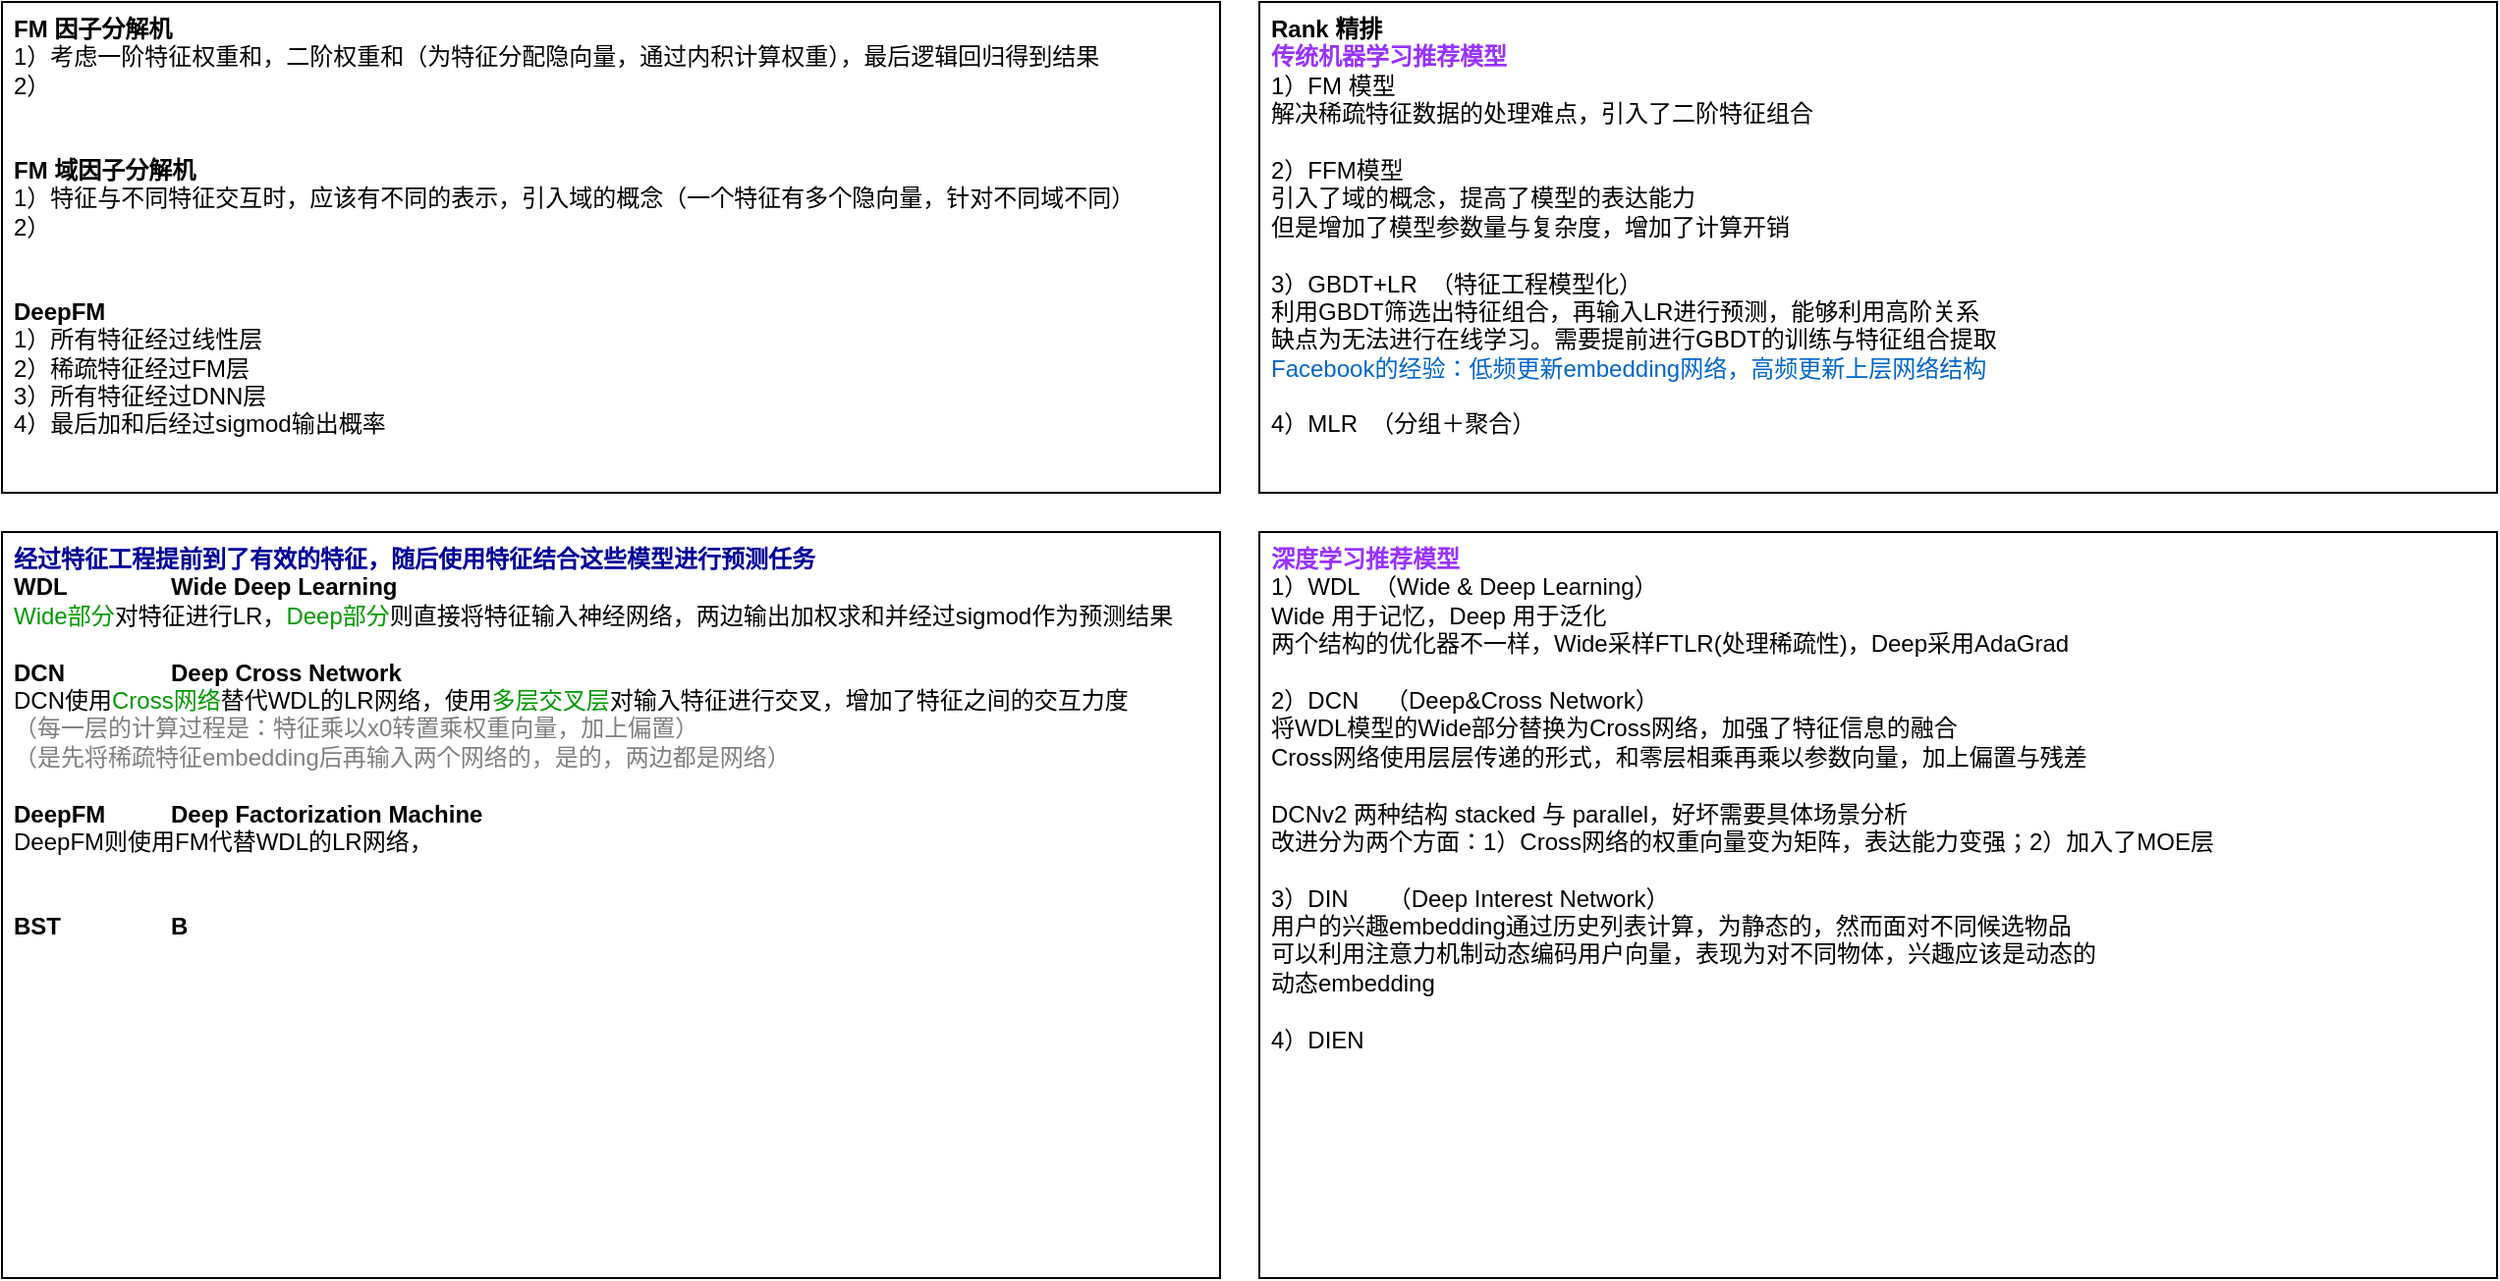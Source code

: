 <mxfile version="24.7.6">
  <diagram name="第 1 页" id="UGm5JvRGFB_UD_Ni14SP">
    <mxGraphModel dx="1460" dy="377" grid="1" gridSize="10" guides="1" tooltips="1" connect="1" arrows="1" fold="1" page="0" pageScale="1" pageWidth="827" pageHeight="1169" math="0" shadow="0">
      <root>
        <mxCell id="0" />
        <mxCell id="1" parent="0" />
        <mxCell id="qLKPpFvlpWNobKLwXuhB-1" value="&lt;b&gt;FM 因子分解机&lt;/b&gt;&lt;br&gt;&lt;div&gt;1）考虑一阶特征权重和，二阶权重和（为特征分配隐向量，通过内积计算权重），最后逻辑回归得到结果&lt;/div&gt;&lt;div&gt;2）&lt;/div&gt;&lt;div&gt;&lt;br&gt;&lt;/div&gt;&lt;div&gt;&lt;br&gt;&lt;/div&gt;&lt;div&gt;&lt;b&gt;FM 域因子分解机&lt;/b&gt;&lt;br&gt;&lt;/div&gt;&lt;div&gt;1）特征与不同特征交互时，应该有不同的表示，引入域的概念（一个特征有多个隐向量，针对不同域不同）&lt;b&gt;&lt;br&gt;&lt;/b&gt;&lt;/div&gt;&lt;div&gt;2）&lt;/div&gt;&lt;div&gt;&lt;br&gt;&lt;/div&gt;&lt;div&gt;&lt;br&gt;&lt;/div&gt;&lt;div&gt;&lt;b&gt;DeepFM&amp;nbsp;&lt;/b&gt;&lt;br&gt;&lt;/div&gt;&lt;div&gt;1）所有特征经过线性层&lt;b&gt;&lt;br&gt;&lt;/b&gt;&lt;/div&gt;&lt;div&gt;2）稀疏特征经过FM层&lt;/div&gt;&lt;div&gt;3）所有特征经过DNN层&lt;/div&gt;&lt;div&gt;4）最后加和后经过sigmod输出概率&lt;/div&gt;" style="rounded=0;whiteSpace=wrap;html=1;align=left;verticalAlign=top;spacingLeft=4;" parent="1" vertex="1">
          <mxGeometry x="-440" y="50" width="620" height="250" as="geometry" />
        </mxCell>
        <mxCell id="10POJ0Ot5cjL5zv7g6nm-1" value="&lt;b&gt;Rank 精排&lt;/b&gt;&lt;div&gt;&lt;b&gt;&lt;font color=&quot;#9933ff&quot;&gt;传统机器学习推荐模型&lt;/font&gt;&lt;br&gt;&lt;/b&gt;&lt;div&gt;1）FM 模型&lt;/div&gt;&lt;div&gt;解决稀疏特征数据的处理难点，引入了二阶特征组合&lt;/div&gt;&lt;div&gt;&lt;br&gt;&lt;/div&gt;&lt;div&gt;2）FFM模型&lt;/div&gt;&lt;div&gt;引入了域的概念，提高了模型的表达能力&lt;/div&gt;&lt;div&gt;但是增加了模型参数量与复杂度，增加了计算开销&lt;/div&gt;&lt;div&gt;&lt;br&gt;&lt;/div&gt;&lt;div&gt;3）GBDT+LR&amp;nbsp; （特征工程模型化）&lt;/div&gt;&lt;div&gt;利用GBDT筛选出特征组合，再输入LR进行预测，能够利用高阶关系&lt;/div&gt;&lt;div&gt;缺点为无法进行在线学习。需要提前进行GBDT的训练与特征组合提取&lt;/div&gt;&lt;div&gt;&lt;font color=&quot;#0066cc&quot;&gt;Facebook的经验：低频更新embedding网络，高频更新上层网络结构&lt;/font&gt;&lt;/div&gt;&lt;div&gt;&lt;br&gt;&lt;/div&gt;&lt;div&gt;4）MLR&amp;nbsp; （分组＋聚合）&lt;/div&gt;&lt;/div&gt;" style="rounded=0;whiteSpace=wrap;html=1;align=left;verticalAlign=top;spacingLeft=4;" vertex="1" parent="1">
          <mxGeometry x="200" y="50" width="630" height="250" as="geometry" />
        </mxCell>
        <mxCell id="10POJ0Ot5cjL5zv7g6nm-2" value="&lt;div&gt;&lt;b&gt;&lt;font color=&quot;#000099&quot;&gt;经过特征工程提前到了有效的特征，随后使用特征结合这些模型进行预测任务&lt;/font&gt;&lt;/b&gt;&lt;/div&gt;&lt;div&gt;&lt;b&gt;WDL&lt;span style=&quot;white-space: pre;&quot;&gt;&#x9;&lt;/span&gt;&lt;span style=&quot;white-space: pre;&quot;&gt;&#x9;Wide Deep Learning&lt;/span&gt;&lt;/b&gt;&lt;/div&gt;&lt;div style=&quot;&quot;&gt;&lt;font color=&quot;#009900&quot;&gt;Wide部分&lt;/font&gt;对特征进行LR，&lt;font color=&quot;#009900&quot;&gt;Deep部分&lt;/font&gt;则直接将特征输入神经网络，两边输出加权求和并经过sigmod作为预测结果&lt;/div&gt;&lt;div style=&quot;&quot;&gt;&lt;br&gt;&lt;/div&gt;&lt;b&gt;DCN&lt;span style=&quot;white-space: pre;&quot;&gt;&#x9;&lt;/span&gt;&lt;span style=&quot;white-space: pre;&quot;&gt;&#x9;&lt;/span&gt;Deep Cross Network&lt;/b&gt;&lt;br&gt;&lt;div&gt;DCN使用&lt;font color=&quot;#009900&quot;&gt;Cross网络&lt;/font&gt;替代WDL的LR网络，&lt;span style=&quot;background-color: initial;&quot;&gt;使用&lt;font color=&quot;#009900&quot;&gt;多层交叉层&lt;/font&gt;对输入特征进行交叉，&lt;/span&gt;&lt;span style=&quot;background-color: initial;&quot;&gt;增加了特征之间的交互力度&lt;/span&gt;&lt;/div&gt;&lt;div&gt;&lt;font color=&quot;#808080&quot;&gt;（每一层的计算过程是：特征乘以x0转置乘权重向量，加上偏置）&lt;/font&gt;&lt;/div&gt;&lt;div&gt;&lt;font color=&quot;#808080&quot;&gt;（是先将稀疏特征embedding后再输入两个网络的，是的，两边都是网络）&lt;/font&gt;&lt;/div&gt;&lt;div&gt;&lt;br&gt;&lt;/div&gt;&lt;div&gt;&lt;b&gt;DeepFM&lt;span style=&quot;white-space: pre;&quot;&gt;&#x9;&lt;/span&gt;&lt;span style=&quot;white-space: pre;&quot;&gt;&#x9;&lt;/span&gt;&lt;/b&gt;&lt;b style=&quot;background-color: initial;&quot;&gt;Deep Factorization Machine&lt;/b&gt;&lt;/div&gt;&lt;div&gt;DeepFM则使用FM代替WDL的LR网络，&lt;/div&gt;&lt;div&gt;&lt;br&gt;&lt;/div&gt;&lt;div&gt;&lt;br&gt;&lt;/div&gt;&lt;div&gt;&lt;b&gt;BST&lt;span style=&quot;white-space: pre;&quot;&gt;&#x9;&lt;/span&gt;&lt;span style=&quot;white-space: pre;&quot;&gt;&#x9;&lt;/span&gt;&lt;span style=&quot;white-space: pre;&quot;&gt;&#x9;&lt;/span&gt;B&lt;/b&gt;&lt;/div&gt;&lt;div&gt;&lt;br&gt;&lt;/div&gt;" style="rounded=0;whiteSpace=wrap;html=1;align=left;verticalAlign=top;spacingLeft=4;" vertex="1" parent="1">
          <mxGeometry x="-440" y="320" width="620" height="380" as="geometry" />
        </mxCell>
        <mxCell id="10POJ0Ot5cjL5zv7g6nm-4" value="&lt;div&gt;&lt;div&gt;&lt;b style=&quot;background-color: initial;&quot;&gt;&lt;font color=&quot;#9933ff&quot;&gt;深度学习推荐模型&lt;/font&gt;&lt;/b&gt;&lt;br&gt;&lt;/div&gt;&lt;div&gt;1）WDL&amp;nbsp; （Wide &amp;amp; Deep Learning）&lt;/div&gt;&lt;/div&gt;&lt;div&gt;Wide 用于记忆，Deep 用于泛化&lt;/div&gt;&lt;div&gt;两个结构的优化器不一样，Wide采样FTLR(处理稀疏性)，Deep采用AdaGrad&lt;/div&gt;&lt;div&gt;&lt;br&gt;&lt;/div&gt;&lt;div&gt;2）DCN&amp;nbsp; &amp;nbsp; （Deep&amp;amp;Cross Network）&lt;/div&gt;&lt;div&gt;将WDL模型的Wide部分替换为Cross网络，加强了特征信息的融合&lt;/div&gt;&lt;div&gt;Cross网络使用层层传递的形式，和零层相乘再乘以参数向量，加上偏置与残差&lt;/div&gt;&lt;div&gt;&lt;br&gt;&lt;/div&gt;&lt;div&gt;DCNv2 两种结构 stacked 与 parallel，好坏需要具体场景分析&lt;/div&gt;&lt;div&gt;改进分为两个方面：1）Cross网络的权重向量变为矩阵，表达能力变强；2）加入了MOE层&lt;/div&gt;&lt;div&gt;&lt;br&gt;&lt;/div&gt;&lt;div&gt;3）DIN&amp;nbsp; &amp;nbsp; &amp;nbsp; （Deep Interest Network）&lt;/div&gt;&lt;div&gt;用户的兴趣embedding通过历史列表计算，为静态的，然而面对不同候选物品&lt;/div&gt;&lt;div&gt;可以利用注意力机制动态编码用户向量，表现为对不同物体，兴趣应该是动态的&lt;/div&gt;&lt;div&gt;动态embedding&lt;/div&gt;&lt;div&gt;&lt;br&gt;&lt;/div&gt;&lt;div&gt;4）DIEN&lt;/div&gt;" style="rounded=0;whiteSpace=wrap;html=1;align=left;verticalAlign=top;spacingLeft=4;" vertex="1" parent="1">
          <mxGeometry x="200" y="320" width="630" height="380" as="geometry" />
        </mxCell>
      </root>
    </mxGraphModel>
  </diagram>
</mxfile>
